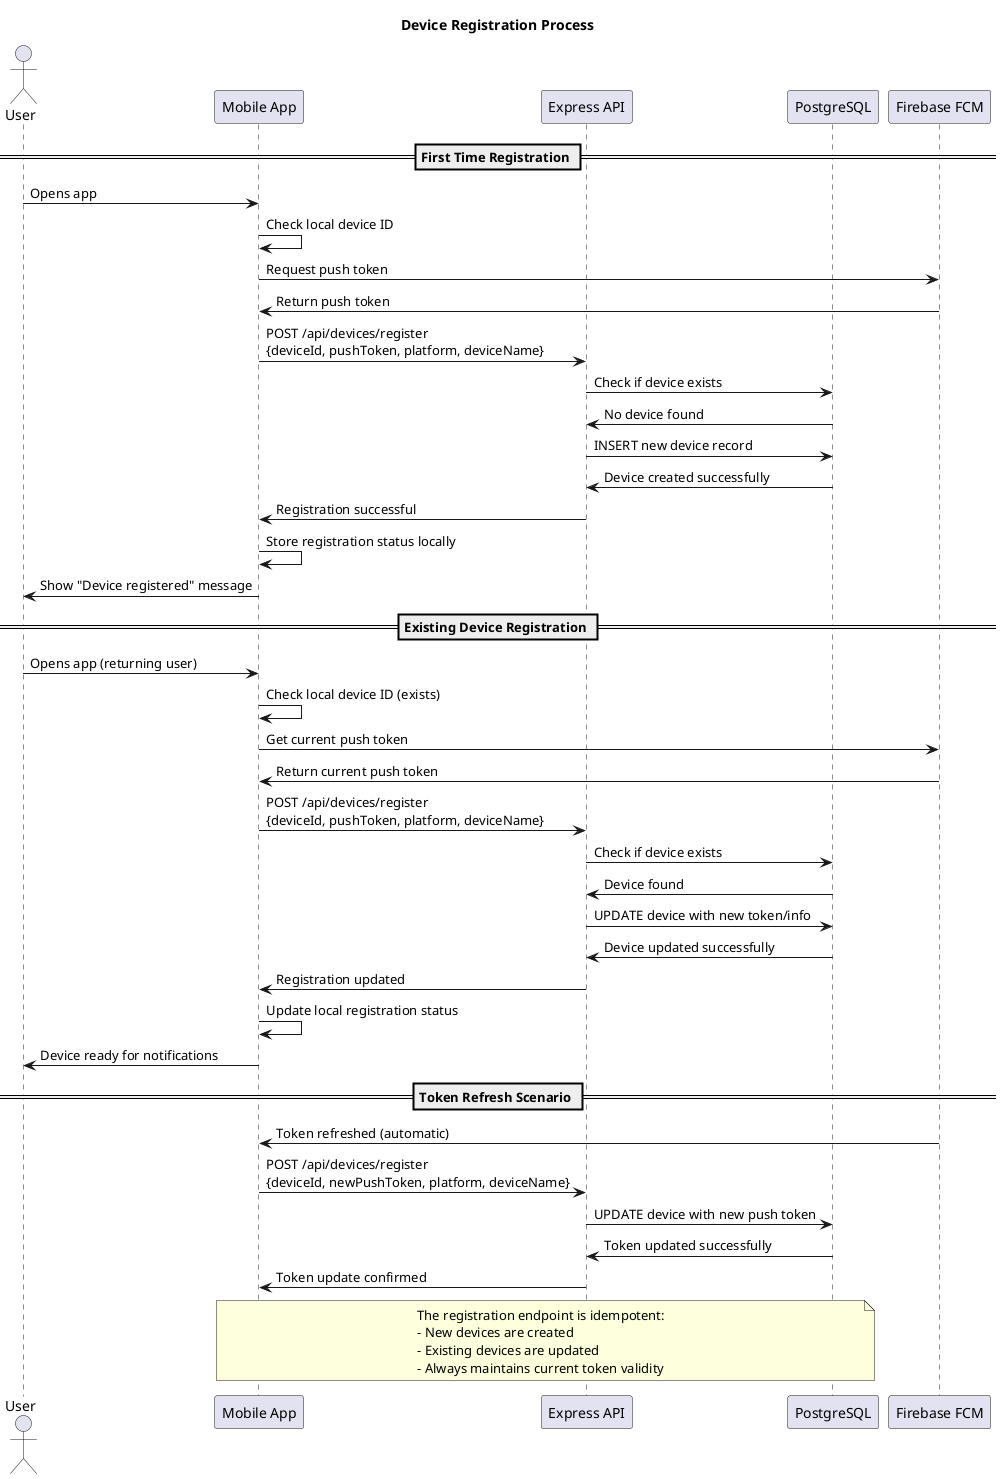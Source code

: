 @startuml Device Registration Flow

title Device Registration Process

actor User
participant "Mobile App" as App
participant "Express API" as API
participant "PostgreSQL" as DB
participant "Firebase FCM" as FCM

== First Time Registration ==

User -> App : Opens app
App -> App : Check local device ID
App -> FCM : Request push token
FCM -> App : Return push token
App -> API : POST /api/devices/register\n{deviceId, pushToken, platform, deviceName}
API -> DB : Check if device exists
DB -> API : No device found

API -> DB : INSERT new device record
DB -> API : Device created successfully
API -> App : Registration successful
App -> App : Store registration status locally
App -> User : Show "Device registered" message

== Existing Device Registration ==

User -> App : Opens app (returning user)
App -> App : Check local device ID (exists)
App -> FCM : Get current push token
FCM -> App : Return current push token
App -> API : POST /api/devices/register\n{deviceId, pushToken, platform, deviceName}
API -> DB : Check if device exists
DB -> API : Device found

API -> DB : UPDATE device with new token/info
DB -> API : Device updated successfully
API -> App : Registration updated
App -> App : Update local registration status
App -> User : Device ready for notifications

== Token Refresh Scenario ==

FCM -> App : Token refreshed (automatic)
App -> API : POST /api/devices/register\n{deviceId, newPushToken, platform, deviceName}
API -> DB : UPDATE device with new push token
DB -> API : Token updated successfully
API -> App : Token update confirmed

note over App, DB
  The registration endpoint is idempotent:
  - New devices are created
  - Existing devices are updated
  - Always maintains current token validity
end note

@enduml
